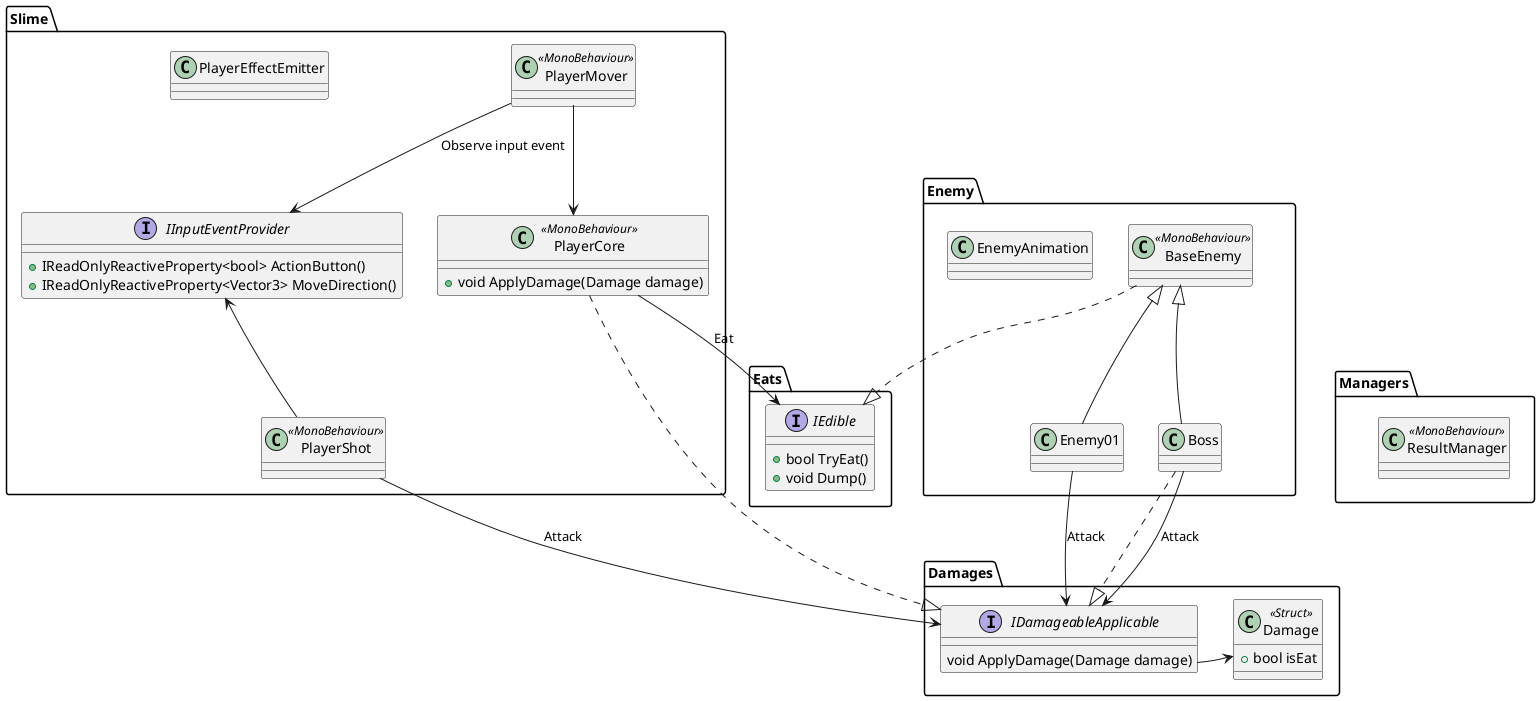@startuml Mitsu

namespace Managers{
    class ResultManager << MonoBehaviour>>{

    }
}

namespace Slime{
    interface IInputEventProvider{
        + IReadOnlyReactiveProperty<bool> ActionButton()
        + IReadOnlyReactiveProperty<Vector3> MoveDirection()
    }
    class PlayerMover << MonoBehaviour >>{

    }
    class PlayerCore << MonoBehaviour >>{
        + void ApplyDamage(Damage damage)
    }
    class PlayerShot << MonoBehaviour >>{

    }
    class PlayerEffectEmitter{

    }
}

namespace Damages{
    interface IDamageableApplicable
    {
        void ApplyDamage(Damage damage)
    }

    class Damage << Struct >>{
        + bool isEat
    }
}

namespace Enemy{
    class BaseEnemy<< MonoBehaviour >>{
        
    }
    class Enemy01{

    }
    class Boss{

    }
    class EnemyAnimation{

    }
}

namespace Eats{
    interface IEdible
    {
        + bool TryEat()
        + void Dump()
    }
}
Managers -[hidden]up- Enemy

Slime.PlayerCore --> Eats.IEdible : Eat
Slime.PlayerShot --> Damages.IDamageableApplicable : Attack
Slime.PlayerCore ..|> Damages.IDamageableApplicable
Slime.PlayerMover -[hidden]do- Slime.PlayerCore
Slime.PlayerCore -[hidden]do- Slime.PlayerShot
Slime.PlayerCore <-- Slime.PlayerMover
Slime.IInputEventProvider <-- Slime.PlayerShot
Slime.IInputEventProvider <-- Slime.PlayerMover : Observe input event
Slime.IInputEventProvider -[hidden]do- Slime.PlayerShot
Slime.IInputEventProvider -[hidden]up- Slime.PlayerMover
Slime.PlayerCore -[hidden]le- Slime.PlayerMover
Slime.PlayerCore -[hidden]le- Slime.IInputEventProvider

Damages.IDamageableApplicable --> Damages.Damage
Damages.IDamageableApplicable -[hidden]ri- Damages.Damage

Enemy.BaseEnemy <|-- Enemy.Enemy01
Enemy.BaseEnemy <|-- Enemy.Boss
Enemy.BaseEnemy ..|> Eats.IEdible
Enemy.Enemy01 --> Damages.IDamageableApplicable : Attack
Enemy.Boss ..|> Damages.IDamageableApplicable
Enemy.Boss --> Damages.IDamageableApplicable : Attack
Enemy.Enemy01 -[hidden]ri- Enemy.Boss
Enemy.BaseEnemy -[hidden]do- Enemy.Enemy01
Enemy.BaseEnemy -[hidden]do- Enemy.Boss
@enduml
